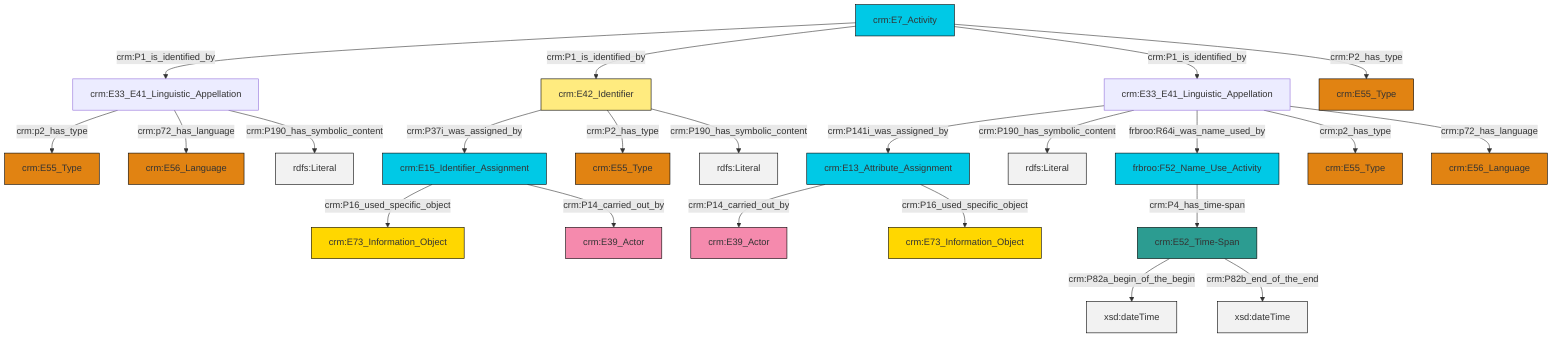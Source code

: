 graph TD
classDef Literal fill:#f2f2f2,stroke:#000000;
classDef CRM_Entity fill:#FFFFFF,stroke:#000000;
classDef Temporal_Entity fill:#00C9E6, stroke:#000000;
classDef Type fill:#E18312, stroke:#000000;
classDef Time-Span fill:#2C9C91, stroke:#000000;
classDef Appellation fill:#FFEB7F, stroke:#000000;
classDef Place fill:#008836, stroke:#000000;
classDef Persistent_Item fill:#B266B2, stroke:#000000;
classDef Conceptual_Object fill:#FFD700, stroke:#000000;
classDef Physical_Thing fill:#D2B48C, stroke:#000000;
classDef Actor fill:#f58aad, stroke:#000000;
classDef PC_Classes fill:#4ce600, stroke:#000000;
classDef Multi fill:#cccccc,stroke:#000000;

0["crm:E33_E41_Linguistic_Appellation"]:::Default -->|crm:P141i_was_assigned_by| 1["crm:E13_Attribute_Assignment"]:::Temporal_Entity
7["crm:E15_Identifier_Assignment"]:::Temporal_Entity -->|crm:P16_used_specific_object| 8["crm:E73_Information_Object"]:::Conceptual_Object
11["crm:E7_Activity"]:::Temporal_Entity -->|crm:P1_is_identified_by| 12["crm:E33_E41_Linguistic_Appellation"]:::Default
3["crm:E42_Identifier"]:::Appellation -->|crm:P37i_was_assigned_by| 7["crm:E15_Identifier_Assignment"]:::Temporal_Entity
0["crm:E33_E41_Linguistic_Appellation"]:::Default -->|crm:P190_has_symbolic_content| 13[rdfs:Literal]:::Literal
14["frbroo:F52_Name_Use_Activity"]:::Temporal_Entity -->|crm:P4_has_time-span| 15["crm:E52_Time-Span"]:::Time-Span
15["crm:E52_Time-Span"]:::Time-Span -->|crm:P82a_begin_of_the_begin| 16[xsd:dateTime]:::Literal
0["crm:E33_E41_Linguistic_Appellation"]:::Default -->|frbroo:R64i_was_name_used_by| 14["frbroo:F52_Name_Use_Activity"]:::Temporal_Entity
12["crm:E33_E41_Linguistic_Appellation"]:::Default -->|crm:p2_has_type| 19["crm:E55_Type"]:::Type
11["crm:E7_Activity"]:::Temporal_Entity -->|crm:P1_is_identified_by| 3["crm:E42_Identifier"]:::Appellation
0["crm:E33_E41_Linguistic_Appellation"]:::Default -->|crm:p2_has_type| 23["crm:E55_Type"]:::Type
12["crm:E33_E41_Linguistic_Appellation"]:::Default -->|crm:p72_has_language| 25["crm:E56_Language"]:::Type
3["crm:E42_Identifier"]:::Appellation -->|crm:P2_has_type| 9["crm:E55_Type"]:::Type
7["crm:E15_Identifier_Assignment"]:::Temporal_Entity -->|crm:P14_carried_out_by| 20["crm:E39_Actor"]:::Actor
0["crm:E33_E41_Linguistic_Appellation"]:::Default -->|crm:p72_has_language| 17["crm:E56_Language"]:::Type
11["crm:E7_Activity"]:::Temporal_Entity -->|crm:P1_is_identified_by| 0["crm:E33_E41_Linguistic_Appellation"]:::Default
11["crm:E7_Activity"]:::Temporal_Entity -->|crm:P2_has_type| 5["crm:E55_Type"]:::Type
1["crm:E13_Attribute_Assignment"]:::Temporal_Entity -->|crm:P14_carried_out_by| 32["crm:E39_Actor"]:::Actor
3["crm:E42_Identifier"]:::Appellation -->|crm:P190_has_symbolic_content| 36[rdfs:Literal]:::Literal
15["crm:E52_Time-Span"]:::Time-Span -->|crm:P82b_end_of_the_end| 40[xsd:dateTime]:::Literal
12["crm:E33_E41_Linguistic_Appellation"]:::Default -->|crm:P190_has_symbolic_content| 41[rdfs:Literal]:::Literal
1["crm:E13_Attribute_Assignment"]:::Temporal_Entity -->|crm:P16_used_specific_object| 37["crm:E73_Information_Object"]:::Conceptual_Object